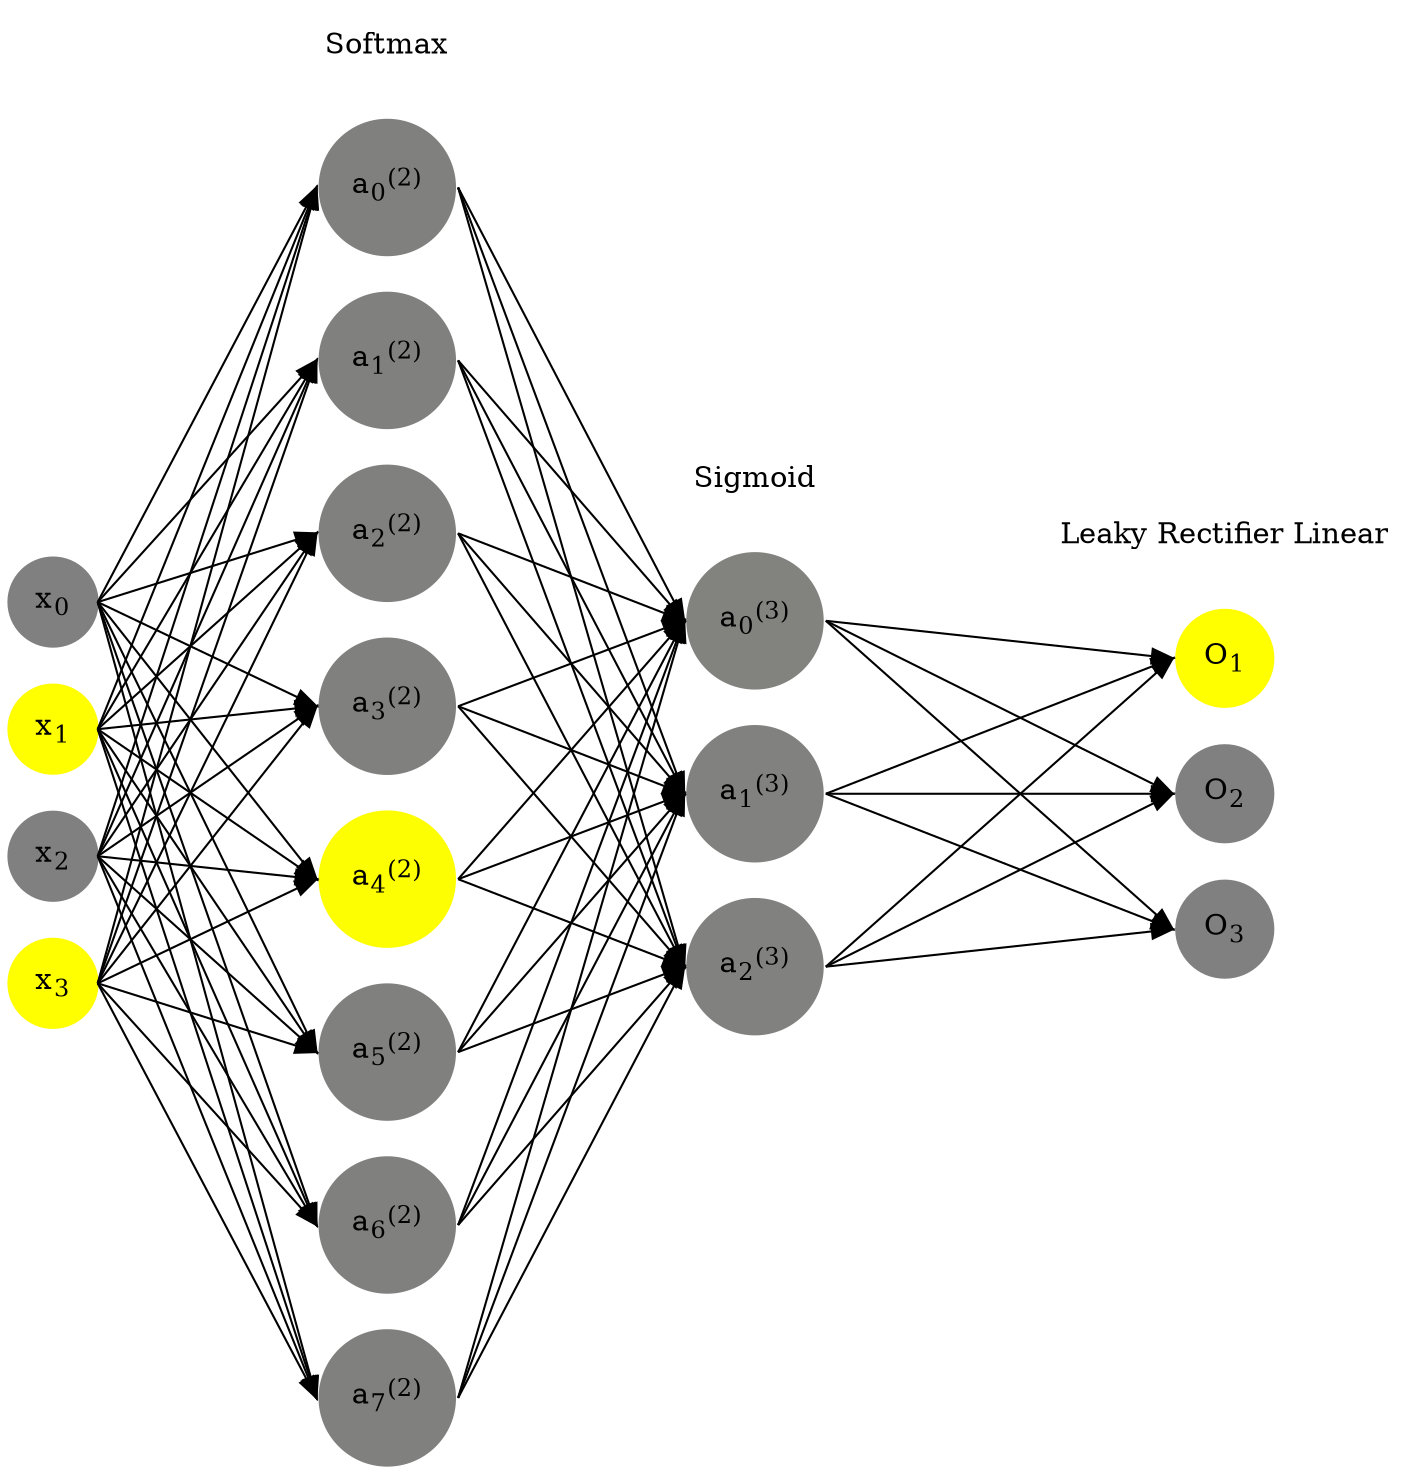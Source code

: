 digraph G {
	rankdir = LR;
	splines=false;
	edge[style=invis];
	ranksep= 1.4;
	{
	node [shape=circle, color="0.1667, 0.0, 0.5", style=filled, fillcolor="0.1667, 0.0, 0.5"];
	x0 [label=<x<sub>0</sub>>];
	}
	{
	node [shape=circle, color="0.1667, 1.0, 1.0", style=filled, fillcolor="0.1667, 1.0, 1.0"];
	x1 [label=<x<sub>1</sub>>];
	}
	{
	node [shape=circle, color="0.1667, 0.0, 0.5", style=filled, fillcolor="0.1667, 0.0, 0.5"];
	x2 [label=<x<sub>2</sub>>];
	}
	{
	node [shape=circle, color="0.1667, 1.0, 1.0", style=filled, fillcolor="0.1667, 1.0, 1.0"];
	x3 [label=<x<sub>3</sub>>];
	}
	{
	node [shape=circle, color="0.1667, 0.000938, 0.500469", style=filled, fillcolor="0.1667, 0.000938, 0.500469"];
	a02 [label=<a<sub>0</sub><sup>(2)</sup>>];
	}
	{
	node [shape=circle, color="0.1667, 0.000738, 0.500369", style=filled, fillcolor="0.1667, 0.000738, 0.500369"];
	a12 [label=<a<sub>1</sub><sup>(2)</sup>>];
	}
	{
	node [shape=circle, color="0.1667, 0.004933, 0.502467", style=filled, fillcolor="0.1667, 0.004933, 0.502467"];
	a22 [label=<a<sub>2</sub><sup>(2)</sup>>];
	}
	{
	node [shape=circle, color="0.1667, 0.000276, 0.500138", style=filled, fillcolor="0.1667, 0.000276, 0.500138"];
	a32 [label=<a<sub>3</sub><sup>(2)</sup>>];
	}
	{
	node [shape=circle, color="0.1667, 0.991324, 0.995662", style=filled, fillcolor="0.1667, 0.991324, 0.995662"];
	a42 [label=<a<sub>4</sub><sup>(2)</sup>>];
	}
	{
	node [shape=circle, color="0.1667, 0.000282, 0.500141", style=filled, fillcolor="0.1667, 0.000282, 0.500141"];
	a52 [label=<a<sub>5</sub><sup>(2)</sup>>];
	}
	{
	node [shape=circle, color="0.1667, 0.000624, 0.500312", style=filled, fillcolor="0.1667, 0.000624, 0.500312"];
	a62 [label=<a<sub>6</sub><sup>(2)</sup>>];
	}
	{
	node [shape=circle, color="0.1667, 0.000885, 0.500442", style=filled, fillcolor="0.1667, 0.000885, 0.500442"];
	a72 [label=<a<sub>7</sub><sup>(2)</sup>>];
	}
	{
	node [shape=circle, color="0.1667, 0.019165, 0.509582", style=filled, fillcolor="0.1667, 0.019165, 0.509582"];
	a03 [label=<a<sub>0</sub><sup>(3)</sup>>];
	}
	{
	node [shape=circle, color="0.1667, 0.012344, 0.506172", style=filled, fillcolor="0.1667, 0.012344, 0.506172"];
	a13 [label=<a<sub>1</sub><sup>(3)</sup>>];
	}
	{
	node [shape=circle, color="0.1667, 0.013438, 0.506719", style=filled, fillcolor="0.1667, 0.013438, 0.506719"];
	a23 [label=<a<sub>2</sub><sup>(3)</sup>>];
	}
	{
	node [shape=circle, color="0.1667, 1.0, 1.0", style=filled, fillcolor="0.1667, 1.0, 1.0"];
	O1 [label=<O<sub>1</sub>>];
	}
	{
	node [shape=circle, color="0.1667, 0.0, 0.5", style=filled, fillcolor="0.1667, 0.0, 0.5"];
	O2 [label=<O<sub>2</sub>>];
	}
	{
	node [shape=circle, color="0.1667, 0.0, 0.5", style=filled, fillcolor="0.1667, 0.0, 0.5"];
	O3 [label=<O<sub>3</sub>>];
	}
	{
	rank=same;
	x0->x1->x2->x3;
	}
	{
	rank=same;
	a02->a12->a22->a32->a42->a52->a62->a72;
	}
	{
	rank=same;
	a03->a13->a23;
	}
	{
	rank=same;
	O1->O2->O3;
	}
	l1 [shape=plaintext,label="Softmax"];
	l1->a02;
	{rank=same; l1;a02};
	l2 [shape=plaintext,label="Sigmoid"];
	l2->a03;
	{rank=same; l2;a03};
	l3 [shape=plaintext,label="Leaky Rectifier Linear"];
	l3->O1;
	{rank=same; l3;O1};
edge[style=solid, tailport=e, headport=w];
	{x0;x1;x2;x3} -> {a02;a12;a22;a32;a42;a52;a62;a72};
	{a02;a12;a22;a32;a42;a52;a62;a72} -> {a03;a13;a23};
	{a03;a13;a23} -> {O1,O2,O3};
}